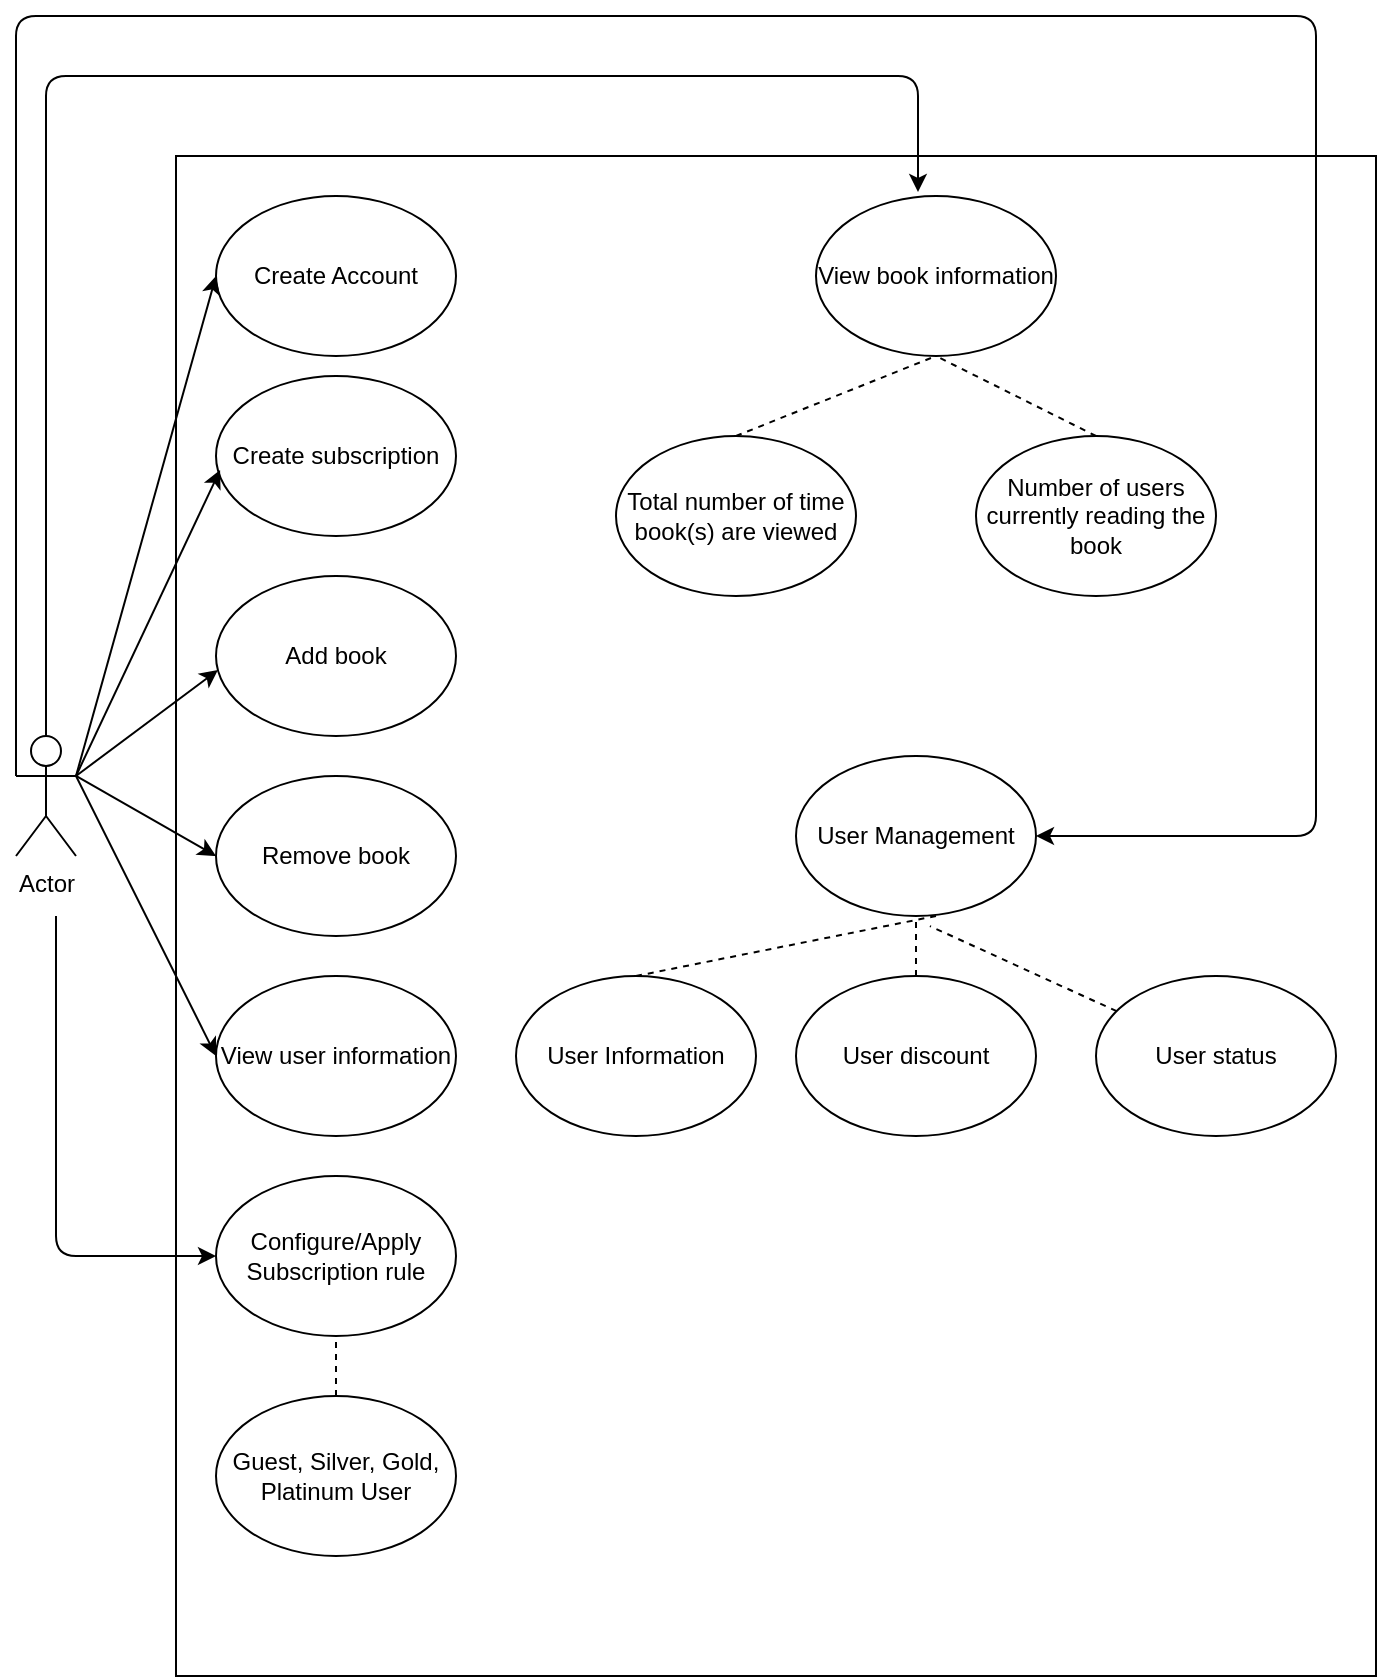 <mxfile version="12.7.9" type="device"><diagram id="jiQMQYNjA5wk1WP-rfYZ" name="Page-1"><mxGraphModel dx="1422" dy="833" grid="1" gridSize="10" guides="1" tooltips="1" connect="1" arrows="1" fold="1" page="1" pageScale="1" pageWidth="850" pageHeight="1100" math="0" shadow="0"><root><mxCell id="0"/><mxCell id="1" parent="0"/><mxCell id="B7P9eV8kL0QKoW0v8Ski-1" value="" style="rounded=0;whiteSpace=wrap;html=1;" vertex="1" parent="1"><mxGeometry x="160" y="80" width="600" height="760" as="geometry"/></mxCell><mxCell id="B7P9eV8kL0QKoW0v8Ski-2" value="Actor" style="shape=umlActor;verticalLabelPosition=bottom;labelBackgroundColor=#ffffff;verticalAlign=top;html=1;outlineConnect=0;" vertex="1" parent="1"><mxGeometry x="80" y="370" width="30" height="60" as="geometry"/></mxCell><mxCell id="B7P9eV8kL0QKoW0v8Ski-3" value="Create Account" style="ellipse;whiteSpace=wrap;html=1;" vertex="1" parent="1"><mxGeometry x="180" y="100" width="120" height="80" as="geometry"/></mxCell><mxCell id="B7P9eV8kL0QKoW0v8Ski-4" value="Create subscription" style="ellipse;whiteSpace=wrap;html=1;" vertex="1" parent="1"><mxGeometry x="180" y="190" width="120" height="80" as="geometry"/></mxCell><mxCell id="B7P9eV8kL0QKoW0v8Ski-5" value="Add book" style="ellipse;whiteSpace=wrap;html=1;" vertex="1" parent="1"><mxGeometry x="180" y="290" width="120" height="80" as="geometry"/></mxCell><mxCell id="B7P9eV8kL0QKoW0v8Ski-6" value="Remove book" style="ellipse;whiteSpace=wrap;html=1;" vertex="1" parent="1"><mxGeometry x="180" y="390" width="120" height="80" as="geometry"/></mxCell><mxCell id="B7P9eV8kL0QKoW0v8Ski-7" value="View user information" style="ellipse;whiteSpace=wrap;html=1;" vertex="1" parent="1"><mxGeometry x="180" y="490" width="120" height="80" as="geometry"/></mxCell><mxCell id="B7P9eV8kL0QKoW0v8Ski-8" value="View book information" style="ellipse;whiteSpace=wrap;html=1;" vertex="1" parent="1"><mxGeometry x="480" y="100" width="120" height="80" as="geometry"/></mxCell><mxCell id="B7P9eV8kL0QKoW0v8Ski-11" value="Total number of time book(s) are viewed" style="ellipse;whiteSpace=wrap;html=1;" vertex="1" parent="1"><mxGeometry x="380" y="220" width="120" height="80" as="geometry"/></mxCell><mxCell id="B7P9eV8kL0QKoW0v8Ski-12" value="Number of users currently reading the book" style="ellipse;whiteSpace=wrap;html=1;" vertex="1" parent="1"><mxGeometry x="560" y="220" width="120" height="80" as="geometry"/></mxCell><mxCell id="B7P9eV8kL0QKoW0v8Ski-15" value="" style="endArrow=none;dashed=1;html=1;entryX=0.5;entryY=1;entryDx=0;entryDy=0;exitX=0.5;exitY=0;exitDx=0;exitDy=0;" edge="1" parent="1" source="B7P9eV8kL0QKoW0v8Ski-11" target="B7P9eV8kL0QKoW0v8Ski-8"><mxGeometry width="50" height="50" relative="1" as="geometry"><mxPoint x="510" y="230" as="sourcePoint"/><mxPoint x="560" y="180" as="targetPoint"/></mxGeometry></mxCell><mxCell id="B7P9eV8kL0QKoW0v8Ski-16" value="" style="endArrow=none;dashed=1;html=1;entryX=0.5;entryY=1;entryDx=0;entryDy=0;exitX=0.5;exitY=0;exitDx=0;exitDy=0;" edge="1" parent="1" source="B7P9eV8kL0QKoW0v8Ski-12" target="B7P9eV8kL0QKoW0v8Ski-8"><mxGeometry width="50" height="50" relative="1" as="geometry"><mxPoint x="540" y="230" as="sourcePoint"/><mxPoint x="590" y="180" as="targetPoint"/></mxGeometry></mxCell><mxCell id="B7P9eV8kL0QKoW0v8Ski-17" value="Configure/Apply Subscription rule" style="ellipse;whiteSpace=wrap;html=1;" vertex="1" parent="1"><mxGeometry x="180" y="590" width="120" height="80" as="geometry"/></mxCell><mxCell id="B7P9eV8kL0QKoW0v8Ski-18" value="Guest, Silver, Gold, Platinum User" style="ellipse;whiteSpace=wrap;html=1;" vertex="1" parent="1"><mxGeometry x="180" y="700" width="120" height="80" as="geometry"/></mxCell><mxCell id="B7P9eV8kL0QKoW0v8Ski-19" value="" style="endArrow=none;dashed=1;html=1;" edge="1" parent="1" source="B7P9eV8kL0QKoW0v8Ski-18"><mxGeometry width="50" height="50" relative="1" as="geometry"><mxPoint x="240" y="679.289" as="sourcePoint"/><mxPoint x="240" y="670" as="targetPoint"/></mxGeometry></mxCell><mxCell id="B7P9eV8kL0QKoW0v8Ski-20" value="User Management" style="ellipse;whiteSpace=wrap;html=1;" vertex="1" parent="1"><mxGeometry x="470" y="380" width="120" height="80" as="geometry"/></mxCell><mxCell id="B7P9eV8kL0QKoW0v8Ski-21" value="User Information" style="ellipse;whiteSpace=wrap;html=1;" vertex="1" parent="1"><mxGeometry x="330" y="490" width="120" height="80" as="geometry"/></mxCell><mxCell id="B7P9eV8kL0QKoW0v8Ski-22" value="User discount" style="ellipse;whiteSpace=wrap;html=1;" vertex="1" parent="1"><mxGeometry x="470" y="490" width="120" height="80" as="geometry"/></mxCell><mxCell id="B7P9eV8kL0QKoW0v8Ski-23" value="User status" style="ellipse;whiteSpace=wrap;html=1;" vertex="1" parent="1"><mxGeometry x="620" y="490" width="120" height="80" as="geometry"/></mxCell><mxCell id="B7P9eV8kL0QKoW0v8Ski-24" value="" style="endArrow=none;dashed=1;html=1;exitX=0.5;exitY=0;exitDx=0;exitDy=0;" edge="1" parent="1" source="B7P9eV8kL0QKoW0v8Ski-21"><mxGeometry width="50" height="50" relative="1" as="geometry"><mxPoint x="500" y="510" as="sourcePoint"/><mxPoint x="540" y="460" as="targetPoint"/></mxGeometry></mxCell><mxCell id="B7P9eV8kL0QKoW0v8Ski-25" value="" style="endArrow=none;dashed=1;html=1;" edge="1" parent="1" source="B7P9eV8kL0QKoW0v8Ski-22"><mxGeometry width="50" height="50" relative="1" as="geometry"><mxPoint x="530" y="469.289" as="sourcePoint"/><mxPoint x="530" y="460" as="targetPoint"/></mxGeometry></mxCell><mxCell id="B7P9eV8kL0QKoW0v8Ski-26" value="" style="endArrow=none;dashed=1;html=1;entryX=0.558;entryY=1.063;entryDx=0;entryDy=0;entryPerimeter=0;" edge="1" parent="1" source="B7P9eV8kL0QKoW0v8Ski-23" target="B7P9eV8kL0QKoW0v8Ski-20"><mxGeometry width="50" height="50" relative="1" as="geometry"><mxPoint x="530" y="500" as="sourcePoint"/><mxPoint x="580" y="450" as="targetPoint"/></mxGeometry></mxCell><mxCell id="B7P9eV8kL0QKoW0v8Ski-27" value="" style="endArrow=classic;html=1;entryX=0;entryY=0.5;entryDx=0;entryDy=0;exitX=1;exitY=0.333;exitDx=0;exitDy=0;exitPerimeter=0;" edge="1" parent="1" source="B7P9eV8kL0QKoW0v8Ski-2" target="B7P9eV8kL0QKoW0v8Ski-3"><mxGeometry width="50" height="50" relative="1" as="geometry"><mxPoint x="90" y="310" as="sourcePoint"/><mxPoint x="140" y="260" as="targetPoint"/></mxGeometry></mxCell><mxCell id="B7P9eV8kL0QKoW0v8Ski-28" value="" style="endArrow=classic;html=1;entryX=0.017;entryY=0.588;entryDx=0;entryDy=0;entryPerimeter=0;exitX=1;exitY=0.333;exitDx=0;exitDy=0;exitPerimeter=0;" edge="1" parent="1" source="B7P9eV8kL0QKoW0v8Ski-2" target="B7P9eV8kL0QKoW0v8Ski-4"><mxGeometry width="50" height="50" relative="1" as="geometry"><mxPoint x="110" y="430" as="sourcePoint"/><mxPoint x="160" y="380" as="targetPoint"/></mxGeometry></mxCell><mxCell id="B7P9eV8kL0QKoW0v8Ski-29" value="" style="endArrow=classic;html=1;entryX=0.008;entryY=0.588;entryDx=0;entryDy=0;entryPerimeter=0;exitX=1;exitY=0.333;exitDx=0;exitDy=0;exitPerimeter=0;" edge="1" parent="1" source="B7P9eV8kL0QKoW0v8Ski-2" target="B7P9eV8kL0QKoW0v8Ski-5"><mxGeometry width="50" height="50" relative="1" as="geometry"><mxPoint x="120" y="440" as="sourcePoint"/><mxPoint x="170" y="390" as="targetPoint"/></mxGeometry></mxCell><mxCell id="B7P9eV8kL0QKoW0v8Ski-30" value="" style="endArrow=classic;html=1;entryX=0;entryY=0.5;entryDx=0;entryDy=0;exitX=1;exitY=0.333;exitDx=0;exitDy=0;exitPerimeter=0;" edge="1" parent="1" source="B7P9eV8kL0QKoW0v8Ski-2" target="B7P9eV8kL0QKoW0v8Ski-6"><mxGeometry width="50" height="50" relative="1" as="geometry"><mxPoint x="20" y="520" as="sourcePoint"/><mxPoint x="70" y="470" as="targetPoint"/></mxGeometry></mxCell><mxCell id="B7P9eV8kL0QKoW0v8Ski-31" value="" style="endArrow=classic;html=1;entryX=0;entryY=0.5;entryDx=0;entryDy=0;exitX=1;exitY=0.333;exitDx=0;exitDy=0;exitPerimeter=0;" edge="1" parent="1" source="B7P9eV8kL0QKoW0v8Ski-2" target="B7P9eV8kL0QKoW0v8Ski-7"><mxGeometry width="50" height="50" relative="1" as="geometry"><mxPoint x="40" y="570" as="sourcePoint"/><mxPoint x="90" y="520" as="targetPoint"/></mxGeometry></mxCell><mxCell id="B7P9eV8kL0QKoW0v8Ski-33" value="" style="endArrow=classic;html=1;exitX=0.5;exitY=0;exitDx=0;exitDy=0;exitPerimeter=0;entryX=0.425;entryY=-0.025;entryDx=0;entryDy=0;entryPerimeter=0;" edge="1" parent="1" source="B7P9eV8kL0QKoW0v8Ski-2" target="B7P9eV8kL0QKoW0v8Ski-8"><mxGeometry width="50" height="50" relative="1" as="geometry"><mxPoint x="400" y="430" as="sourcePoint"/><mxPoint x="450" y="380" as="targetPoint"/><Array as="points"><mxPoint x="95" y="40"/><mxPoint x="531" y="40"/></Array></mxGeometry></mxCell><mxCell id="B7P9eV8kL0QKoW0v8Ski-34" value="" style="endArrow=classic;html=1;entryX=0;entryY=0.5;entryDx=0;entryDy=0;" edge="1" parent="1" target="B7P9eV8kL0QKoW0v8Ski-17"><mxGeometry width="50" height="50" relative="1" as="geometry"><mxPoint x="100" y="460" as="sourcePoint"/><mxPoint x="110" y="630" as="targetPoint"/><Array as="points"><mxPoint x="100" y="630"/></Array></mxGeometry></mxCell><mxCell id="B7P9eV8kL0QKoW0v8Ski-35" value="" style="endArrow=classic;html=1;exitX=0;exitY=0.333;exitDx=0;exitDy=0;exitPerimeter=0;entryX=1;entryY=0.5;entryDx=0;entryDy=0;" edge="1" parent="1" source="B7P9eV8kL0QKoW0v8Ski-2" target="B7P9eV8kL0QKoW0v8Ski-20"><mxGeometry width="50" height="50" relative="1" as="geometry"><mxPoint x="400" y="430" as="sourcePoint"/><mxPoint x="80" y="10" as="targetPoint"/><Array as="points"><mxPoint x="80" y="10"/><mxPoint x="730" y="10"/><mxPoint x="730" y="420"/></Array></mxGeometry></mxCell></root></mxGraphModel></diagram></mxfile>